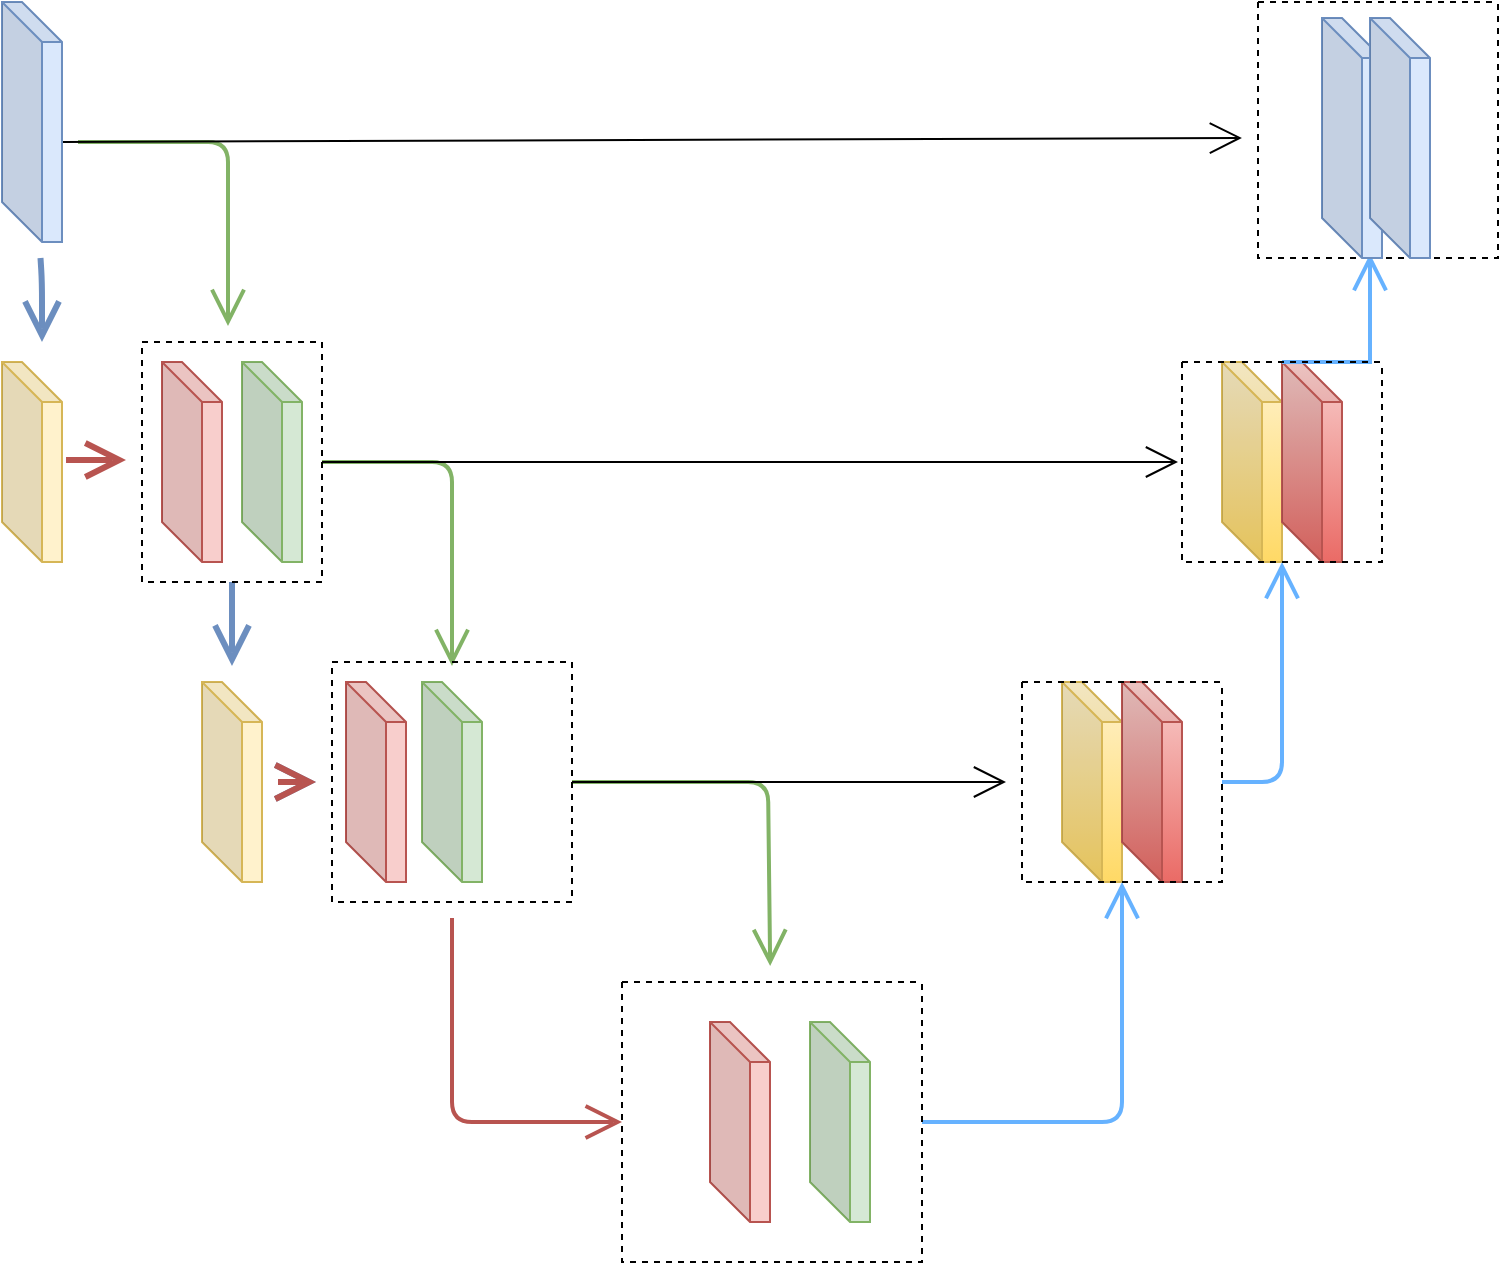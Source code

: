 <mxfile version="15.3.5" type="github" pages="2">
  <diagram id="Ag_8VVEDBAMMKNga9vtT" name="Page-1">
    <mxGraphModel dx="1673" dy="896" grid="1" gridSize="8" guides="1" tooltips="1" connect="1" arrows="1" fold="1" page="1" pageScale="1" pageWidth="827" pageHeight="1169" math="0" shadow="0">
      <root>
        <mxCell id="0" />
        <mxCell id="1" parent="0" />
        <mxCell id="mckceinjxPftj8hPHc1k-8" value="" style="edgeStyle=none;rounded=1;orthogonalLoop=1;jettySize=auto;html=1;endArrow=open;startSize=14;endSize=14;sourcePerimeterSpacing=8;targetPerimeterSpacing=8;strokeColor=#82b366;fillColor=#d5e8d4;strokeWidth=2;" edge="1" parent="1">
          <mxGeometry relative="1" as="geometry">
            <mxPoint x="98" y="120" as="sourcePoint" />
            <mxPoint x="173" y="212" as="targetPoint" />
            <Array as="points">
              <mxPoint x="173" y="120" />
            </Array>
          </mxGeometry>
        </mxCell>
        <mxCell id="mckceinjxPftj8hPHc1k-9" value="" style="edgeStyle=none;rounded=1;orthogonalLoop=1;jettySize=auto;html=1;endArrow=open;startSize=14;endSize=14;sourcePerimeterSpacing=8;targetPerimeterSpacing=8;strokeColor=#6c8ebf;fillColor=#dae8fc;strokeWidth=3;" edge="1" parent="1" source="KgxsG9EjSWyr2eloJQbw-3">
          <mxGeometry relative="1" as="geometry">
            <mxPoint x="80" y="220" as="targetPoint" />
            <Array as="points">
              <mxPoint x="80" y="190" />
            </Array>
          </mxGeometry>
        </mxCell>
        <mxCell id="WGrQJfBugWiV8SISti_7-28" style="edgeStyle=none;rounded=0;orthogonalLoop=1;jettySize=auto;html=1;exitX=0;exitY=0;exitDx=30;exitDy=70;exitPerimeter=0;entryX=-0.067;entryY=0.531;entryDx=0;entryDy=0;entryPerimeter=0;endArrow=open;startSize=14;endSize=14;sourcePerimeterSpacing=8;targetPerimeterSpacing=8;strokeColor=default;strokeWidth=1;" edge="1" parent="1" source="KgxsG9EjSWyr2eloJQbw-3" target="WGrQJfBugWiV8SISti_7-26">
          <mxGeometry relative="1" as="geometry" />
        </mxCell>
        <mxCell id="KgxsG9EjSWyr2eloJQbw-3" value="" style="shape=cube;whiteSpace=wrap;html=1;boundedLbl=1;backgroundOutline=1;darkOpacity=0.05;darkOpacity2=0.1;fillColor=#dae8fc;strokeColor=#6c8ebf;" parent="1" vertex="1">
          <mxGeometry x="60" y="50" width="30" height="120" as="geometry" />
        </mxCell>
        <mxCell id="mckceinjxPftj8hPHc1k-10" value="" style="edgeStyle=none;rounded=1;orthogonalLoop=1;jettySize=auto;html=1;endArrow=open;startSize=14;endSize=14;sourcePerimeterSpacing=8;targetPerimeterSpacing=8;strokeColor=#b85450;strokeWidth=3;fillColor=#f8cecc;exitX=1.067;exitY=0.49;exitDx=0;exitDy=0;exitPerimeter=0;" edge="1" parent="1" source="KgxsG9EjSWyr2eloJQbw-4">
          <mxGeometry relative="1" as="geometry">
            <mxPoint x="122" y="279" as="targetPoint" />
          </mxGeometry>
        </mxCell>
        <mxCell id="KgxsG9EjSWyr2eloJQbw-4" value="" style="shape=cube;whiteSpace=wrap;html=1;boundedLbl=1;backgroundOutline=1;darkOpacity=0.05;darkOpacity2=0.1;fillColor=#fff2cc;strokeColor=#d6b656;" parent="1" vertex="1">
          <mxGeometry x="60" y="230" width="30" height="100" as="geometry" />
        </mxCell>
        <mxCell id="mckceinjxPftj8hPHc1k-4" value="" style="shape=cube;whiteSpace=wrap;html=1;boundedLbl=1;backgroundOutline=1;darkOpacity=0.05;darkOpacity2=0.1;fillColor=#fff2cc;strokeColor=#d6b656;gradientColor=#ffd966;" vertex="1" parent="1">
          <mxGeometry x="590" y="390" width="30" height="100" as="geometry" />
        </mxCell>
        <mxCell id="mckceinjxPftj8hPHc1k-5" value="" style="shape=cube;whiteSpace=wrap;html=1;boundedLbl=1;backgroundOutline=1;darkOpacity=0.05;darkOpacity2=0.1;fillColor=#f8cecc;strokeColor=#b85450;" vertex="1" parent="1">
          <mxGeometry x="140" y="230" width="30" height="100" as="geometry" />
        </mxCell>
        <mxCell id="mckceinjxPftj8hPHc1k-6" value="" style="shape=cube;whiteSpace=wrap;html=1;boundedLbl=1;backgroundOutline=1;darkOpacity=0.05;darkOpacity2=0.1;fillColor=#d5e8d4;strokeColor=#82b366;" vertex="1" parent="1">
          <mxGeometry x="180" y="230" width="30" height="100" as="geometry" />
        </mxCell>
        <mxCell id="mckceinjxPftj8hPHc1k-14" style="edgeStyle=none;rounded=1;orthogonalLoop=1;jettySize=auto;html=1;exitX=0.5;exitY=1;exitDx=0;exitDy=0;endArrow=open;startSize=14;endSize=14;sourcePerimeterSpacing=8;targetPerimeterSpacing=8;strokeColor=#6C8EBF;strokeWidth=3;" edge="1" parent="1" source="mckceinjxPftj8hPHc1k-7" target="mckceinjxPftj8hPHc1k-11">
          <mxGeometry relative="1" as="geometry" />
        </mxCell>
        <mxCell id="WGrQJfBugWiV8SISti_7-1" style="edgeStyle=none;rounded=1;orthogonalLoop=1;jettySize=auto;html=1;exitX=1;exitY=0.5;exitDx=0;exitDy=0;endArrow=open;startSize=14;endSize=14;sourcePerimeterSpacing=8;targetPerimeterSpacing=8;strokeColor=#82B366;strokeWidth=2;" edge="1" parent="1" source="mckceinjxPftj8hPHc1k-7" target="mckceinjxPftj8hPHc1k-15">
          <mxGeometry relative="1" as="geometry">
            <Array as="points">
              <mxPoint x="285" y="280" />
            </Array>
          </mxGeometry>
        </mxCell>
        <mxCell id="WGrQJfBugWiV8SISti_7-24" style="edgeStyle=none;rounded=0;orthogonalLoop=1;jettySize=auto;html=1;exitX=1;exitY=0.5;exitDx=0;exitDy=0;endArrow=open;startSize=14;endSize=14;sourcePerimeterSpacing=8;targetPerimeterSpacing=8;strokeColor=default;strokeWidth=1;" edge="1" parent="1" source="mckceinjxPftj8hPHc1k-7">
          <mxGeometry relative="1" as="geometry">
            <mxPoint x="648" y="280" as="targetPoint" />
          </mxGeometry>
        </mxCell>
        <mxCell id="mckceinjxPftj8hPHc1k-7" value="" style="rounded=0;whiteSpace=wrap;html=1;hachureGap=4;pointerEvents=0;shadow=0;glass=0;sketch=0;fillStyle=auto;fillColor=none;dashed=1;" vertex="1" parent="1">
          <mxGeometry x="130" y="220" width="90" height="120" as="geometry" />
        </mxCell>
        <mxCell id="mckceinjxPftj8hPHc1k-18" value="" style="edgeStyle=none;rounded=1;orthogonalLoop=1;jettySize=auto;html=1;endArrow=open;startSize=14;endSize=14;sourcePerimeterSpacing=8;targetPerimeterSpacing=8;strokeColor=#6C8EBF;strokeWidth=3;" edge="1" parent="1" source="mckceinjxPftj8hPHc1k-11" target="mckceinjxPftj8hPHc1k-17">
          <mxGeometry relative="1" as="geometry" />
        </mxCell>
        <mxCell id="mckceinjxPftj8hPHc1k-20" value="" style="edgeStyle=none;rounded=1;orthogonalLoop=1;jettySize=auto;html=1;endArrow=open;startSize=14;endSize=14;sourcePerimeterSpacing=8;targetPerimeterSpacing=8;strokeColor=#B85450;strokeWidth=3;" edge="1" parent="1" source="mckceinjxPftj8hPHc1k-11" target="mckceinjxPftj8hPHc1k-17">
          <mxGeometry relative="1" as="geometry" />
        </mxCell>
        <mxCell id="mckceinjxPftj8hPHc1k-11" value="" style="shape=cube;whiteSpace=wrap;html=1;boundedLbl=1;backgroundOutline=1;darkOpacity=0.05;darkOpacity2=0.1;fillColor=#fff2cc;strokeColor=#d6b656;" vertex="1" parent="1">
          <mxGeometry x="160" y="390" width="30" height="100" as="geometry" />
        </mxCell>
        <mxCell id="mckceinjxPftj8hPHc1k-13" value="" style="shape=cube;whiteSpace=wrap;html=1;boundedLbl=1;backgroundOutline=1;darkOpacity=0.05;darkOpacity2=0.1;fillColor=#f8cecc;strokeColor=#b85450;" vertex="1" parent="1">
          <mxGeometry x="232" y="390" width="30" height="100" as="geometry" />
        </mxCell>
        <mxCell id="mckceinjxPftj8hPHc1k-15" value="" style="shape=cube;whiteSpace=wrap;html=1;boundedLbl=1;backgroundOutline=1;darkOpacity=0.05;darkOpacity2=0.1;fillColor=#d5e8d4;strokeColor=#82b366;" vertex="1" parent="1">
          <mxGeometry x="270" y="390" width="30" height="100" as="geometry" />
        </mxCell>
        <mxCell id="WGrQJfBugWiV8SISti_7-8" style="edgeStyle=none;rounded=1;orthogonalLoop=1;jettySize=auto;html=1;entryX=0;entryY=0.5;entryDx=0;entryDy=0;endArrow=open;startSize=14;endSize=14;sourcePerimeterSpacing=8;targetPerimeterSpacing=8;strokeColor=#B85450;strokeWidth=2;" edge="1" parent="1" source="mckceinjxPftj8hPHc1k-17" target="WGrQJfBugWiV8SISti_7-7">
          <mxGeometry relative="1" as="geometry">
            <Array as="points">
              <mxPoint x="285" y="610" />
            </Array>
          </mxGeometry>
        </mxCell>
        <mxCell id="WGrQJfBugWiV8SISti_7-9" style="edgeStyle=none;rounded=1;orthogonalLoop=1;jettySize=auto;html=1;exitX=1;exitY=0.5;exitDx=0;exitDy=0;endArrow=open;startSize=14;endSize=14;sourcePerimeterSpacing=8;targetPerimeterSpacing=8;strokeColor=#82B366;strokeWidth=2;" edge="1" parent="1" source="mckceinjxPftj8hPHc1k-17" target="WGrQJfBugWiV8SISti_7-7">
          <mxGeometry relative="1" as="geometry">
            <Array as="points">
              <mxPoint x="443" y="440" />
            </Array>
          </mxGeometry>
        </mxCell>
        <mxCell id="WGrQJfBugWiV8SISti_7-22" style="edgeStyle=none;rounded=1;orthogonalLoop=1;jettySize=auto;html=1;exitX=1;exitY=0.5;exitDx=0;exitDy=0;entryX=0;entryY=0.5;entryDx=0;entryDy=0;endArrow=open;startSize=14;endSize=14;sourcePerimeterSpacing=8;targetPerimeterSpacing=8;strokeColor=none;strokeWidth=2;" edge="1" parent="1" source="mckceinjxPftj8hPHc1k-17" target="WGrQJfBugWiV8SISti_7-16">
          <mxGeometry relative="1" as="geometry" />
        </mxCell>
        <mxCell id="WGrQJfBugWiV8SISti_7-23" style="edgeStyle=none;orthogonalLoop=1;jettySize=auto;html=1;exitX=1;exitY=0.5;exitDx=0;exitDy=0;endArrow=open;startSize=14;endSize=14;sourcePerimeterSpacing=8;targetPerimeterSpacing=8;strokeColor=default;strokeWidth=1;rounded=0;" edge="1" parent="1" source="mckceinjxPftj8hPHc1k-17" target="WGrQJfBugWiV8SISti_7-16">
          <mxGeometry relative="1" as="geometry" />
        </mxCell>
        <mxCell id="mckceinjxPftj8hPHc1k-17" value="" style="whiteSpace=wrap;html=1;aspect=fixed;rounded=0;shadow=0;glass=0;dashed=1;sketch=0;hachureGap=4;pointerEvents=0;fillColor=none;gradientDirection=south;" vertex="1" parent="1">
          <mxGeometry x="225" y="380" width="120" height="120" as="geometry" />
        </mxCell>
        <mxCell id="WGrQJfBugWiV8SISti_7-19" style="edgeStyle=none;rounded=1;orthogonalLoop=1;jettySize=auto;html=1;exitX=1;exitY=0.5;exitDx=0;exitDy=0;entryX=0.5;entryY=1;entryDx=0;entryDy=0;endArrow=open;startSize=14;endSize=14;sourcePerimeterSpacing=8;targetPerimeterSpacing=8;strokeColor=#66B2FF;strokeWidth=2;" edge="1" parent="1" source="WGrQJfBugWiV8SISti_7-7" target="WGrQJfBugWiV8SISti_7-16">
          <mxGeometry relative="1" as="geometry">
            <Array as="points">
              <mxPoint x="620" y="610" />
            </Array>
          </mxGeometry>
        </mxCell>
        <mxCell id="WGrQJfBugWiV8SISti_7-7" value="" style="swimlane;startSize=0;rounded=0;shadow=0;glass=0;dashed=1;sketch=0;hachureGap=4;pointerEvents=0;fillColor=none;gradientDirection=south;" vertex="1" parent="1">
          <mxGeometry x="370" y="540" width="150" height="140" as="geometry" />
        </mxCell>
        <mxCell id="WGrQJfBugWiV8SISti_7-4" value="" style="shape=cube;whiteSpace=wrap;html=1;boundedLbl=1;backgroundOutline=1;darkOpacity=0.05;darkOpacity2=0.1;fillColor=#d5e8d4;strokeColor=#82b366;" vertex="1" parent="WGrQJfBugWiV8SISti_7-7">
          <mxGeometry x="94" y="20" width="30" height="100" as="geometry" />
        </mxCell>
        <mxCell id="WGrQJfBugWiV8SISti_7-3" value="" style="shape=cube;whiteSpace=wrap;html=1;boundedLbl=1;backgroundOutline=1;darkOpacity=0.05;darkOpacity2=0.1;fillColor=#f8cecc;strokeColor=#b85450;" vertex="1" parent="WGrQJfBugWiV8SISti_7-7">
          <mxGeometry x="44" y="20" width="30" height="100" as="geometry" />
        </mxCell>
        <mxCell id="WGrQJfBugWiV8SISti_7-12" value="" style="shape=cube;whiteSpace=wrap;html=1;boundedLbl=1;backgroundOutline=1;darkOpacity=0.05;darkOpacity2=0.1;fillColor=#f8cecc;strokeColor=#b85450;gradientColor=#ea6b66;" vertex="1" parent="1">
          <mxGeometry x="620" y="390" width="30" height="100" as="geometry" />
        </mxCell>
        <mxCell id="WGrQJfBugWiV8SISti_7-14" value="" style="shape=cube;whiteSpace=wrap;html=1;boundedLbl=1;backgroundOutline=1;darkOpacity=0.05;darkOpacity2=0.1;fillColor=#fff2cc;strokeColor=#d6b656;gradientColor=#ffd966;" vertex="1" parent="1">
          <mxGeometry x="670" y="230" width="30" height="100" as="geometry" />
        </mxCell>
        <mxCell id="WGrQJfBugWiV8SISti_7-15" value="" style="shape=cube;whiteSpace=wrap;html=1;boundedLbl=1;backgroundOutline=1;darkOpacity=0.05;darkOpacity2=0.1;fillColor=#f8cecc;strokeColor=#b85450;gradientColor=#ea6b66;" vertex="1" parent="1">
          <mxGeometry x="700" y="230" width="30" height="100" as="geometry" />
        </mxCell>
        <mxCell id="WGrQJfBugWiV8SISti_7-20" style="edgeStyle=none;rounded=1;orthogonalLoop=1;jettySize=auto;html=1;exitX=1;exitY=0.5;exitDx=0;exitDy=0;entryX=0.5;entryY=1;entryDx=0;entryDy=0;endArrow=open;startSize=14;endSize=14;sourcePerimeterSpacing=8;targetPerimeterSpacing=8;strokeColor=#66B2FF;strokeWidth=2;" edge="1" parent="1" source="WGrQJfBugWiV8SISti_7-16" target="WGrQJfBugWiV8SISti_7-18">
          <mxGeometry relative="1" as="geometry">
            <Array as="points">
              <mxPoint x="700" y="440" />
            </Array>
          </mxGeometry>
        </mxCell>
        <mxCell id="WGrQJfBugWiV8SISti_7-16" value="" style="swimlane;startSize=0;rounded=0;shadow=0;glass=0;dashed=1;sketch=0;hachureGap=4;pointerEvents=0;fillColor=none;gradientDirection=south;" vertex="1" parent="1">
          <mxGeometry x="570" y="390" width="100" height="100" as="geometry" />
        </mxCell>
        <mxCell id="WGrQJfBugWiV8SISti_7-30" style="edgeStyle=none;rounded=0;orthogonalLoop=1;jettySize=auto;html=1;exitX=0.5;exitY=0;exitDx=0;exitDy=0;endArrow=open;startSize=14;endSize=14;sourcePerimeterSpacing=8;targetPerimeterSpacing=8;strokeColor=#66B2FF;strokeWidth=2;" edge="1" parent="1" source="WGrQJfBugWiV8SISti_7-18">
          <mxGeometry relative="1" as="geometry">
            <mxPoint x="744.0" y="176" as="targetPoint" />
            <Array as="points">
              <mxPoint x="744" y="230" />
            </Array>
          </mxGeometry>
        </mxCell>
        <mxCell id="WGrQJfBugWiV8SISti_7-18" value="" style="swimlane;startSize=0;rounded=0;shadow=0;glass=0;dashed=1;sketch=0;hachureGap=4;pointerEvents=0;fillColor=none;gradientDirection=south;" vertex="1" parent="1">
          <mxGeometry x="650" y="230" width="100" height="100" as="geometry" />
        </mxCell>
        <mxCell id="WGrQJfBugWiV8SISti_7-26" value="" style="swimlane;startSize=0;rounded=0;shadow=0;glass=0;dashed=1;sketch=0;hachureGap=4;pointerEvents=0;fillColor=none;gradientDirection=south;" vertex="1" parent="1">
          <mxGeometry x="688" y="50" width="120" height="128" as="geometry" />
        </mxCell>
        <mxCell id="WGrQJfBugWiV8SISti_7-25" value="" style="shape=cube;whiteSpace=wrap;html=1;boundedLbl=1;backgroundOutline=1;darkOpacity=0.05;darkOpacity2=0.1;fillColor=#dae8fc;strokeColor=#6c8ebf;" vertex="1" parent="WGrQJfBugWiV8SISti_7-26">
          <mxGeometry x="32" y="8" width="30" height="120" as="geometry" />
        </mxCell>
        <mxCell id="mckceinjxPftj8hPHc1k-3" value="" style="shape=cube;whiteSpace=wrap;html=1;boundedLbl=1;backgroundOutline=1;darkOpacity=0.05;darkOpacity2=0.1;fillColor=#dae8fc;strokeColor=#6c8ebf;" vertex="1" parent="WGrQJfBugWiV8SISti_7-26">
          <mxGeometry x="56" y="8" width="30" height="120" as="geometry" />
        </mxCell>
      </root>
    </mxGraphModel>
  </diagram>
  <diagram id="mnQ-ffXBAgGOA3uK3z1J" name="Page-2">
    <mxGraphModel dx="1422" dy="762" grid="1" gridSize="10" guides="1" tooltips="1" connect="1" arrows="1" fold="1" page="1" pageScale="1" pageWidth="827" pageHeight="1169" math="0" shadow="1">
      <root>
        <mxCell id="mlnie7vaz3hcta5wjDBV-0" />
        <mxCell id="mlnie7vaz3hcta5wjDBV-1" parent="mlnie7vaz3hcta5wjDBV-0" />
      </root>
    </mxGraphModel>
  </diagram>
</mxfile>
